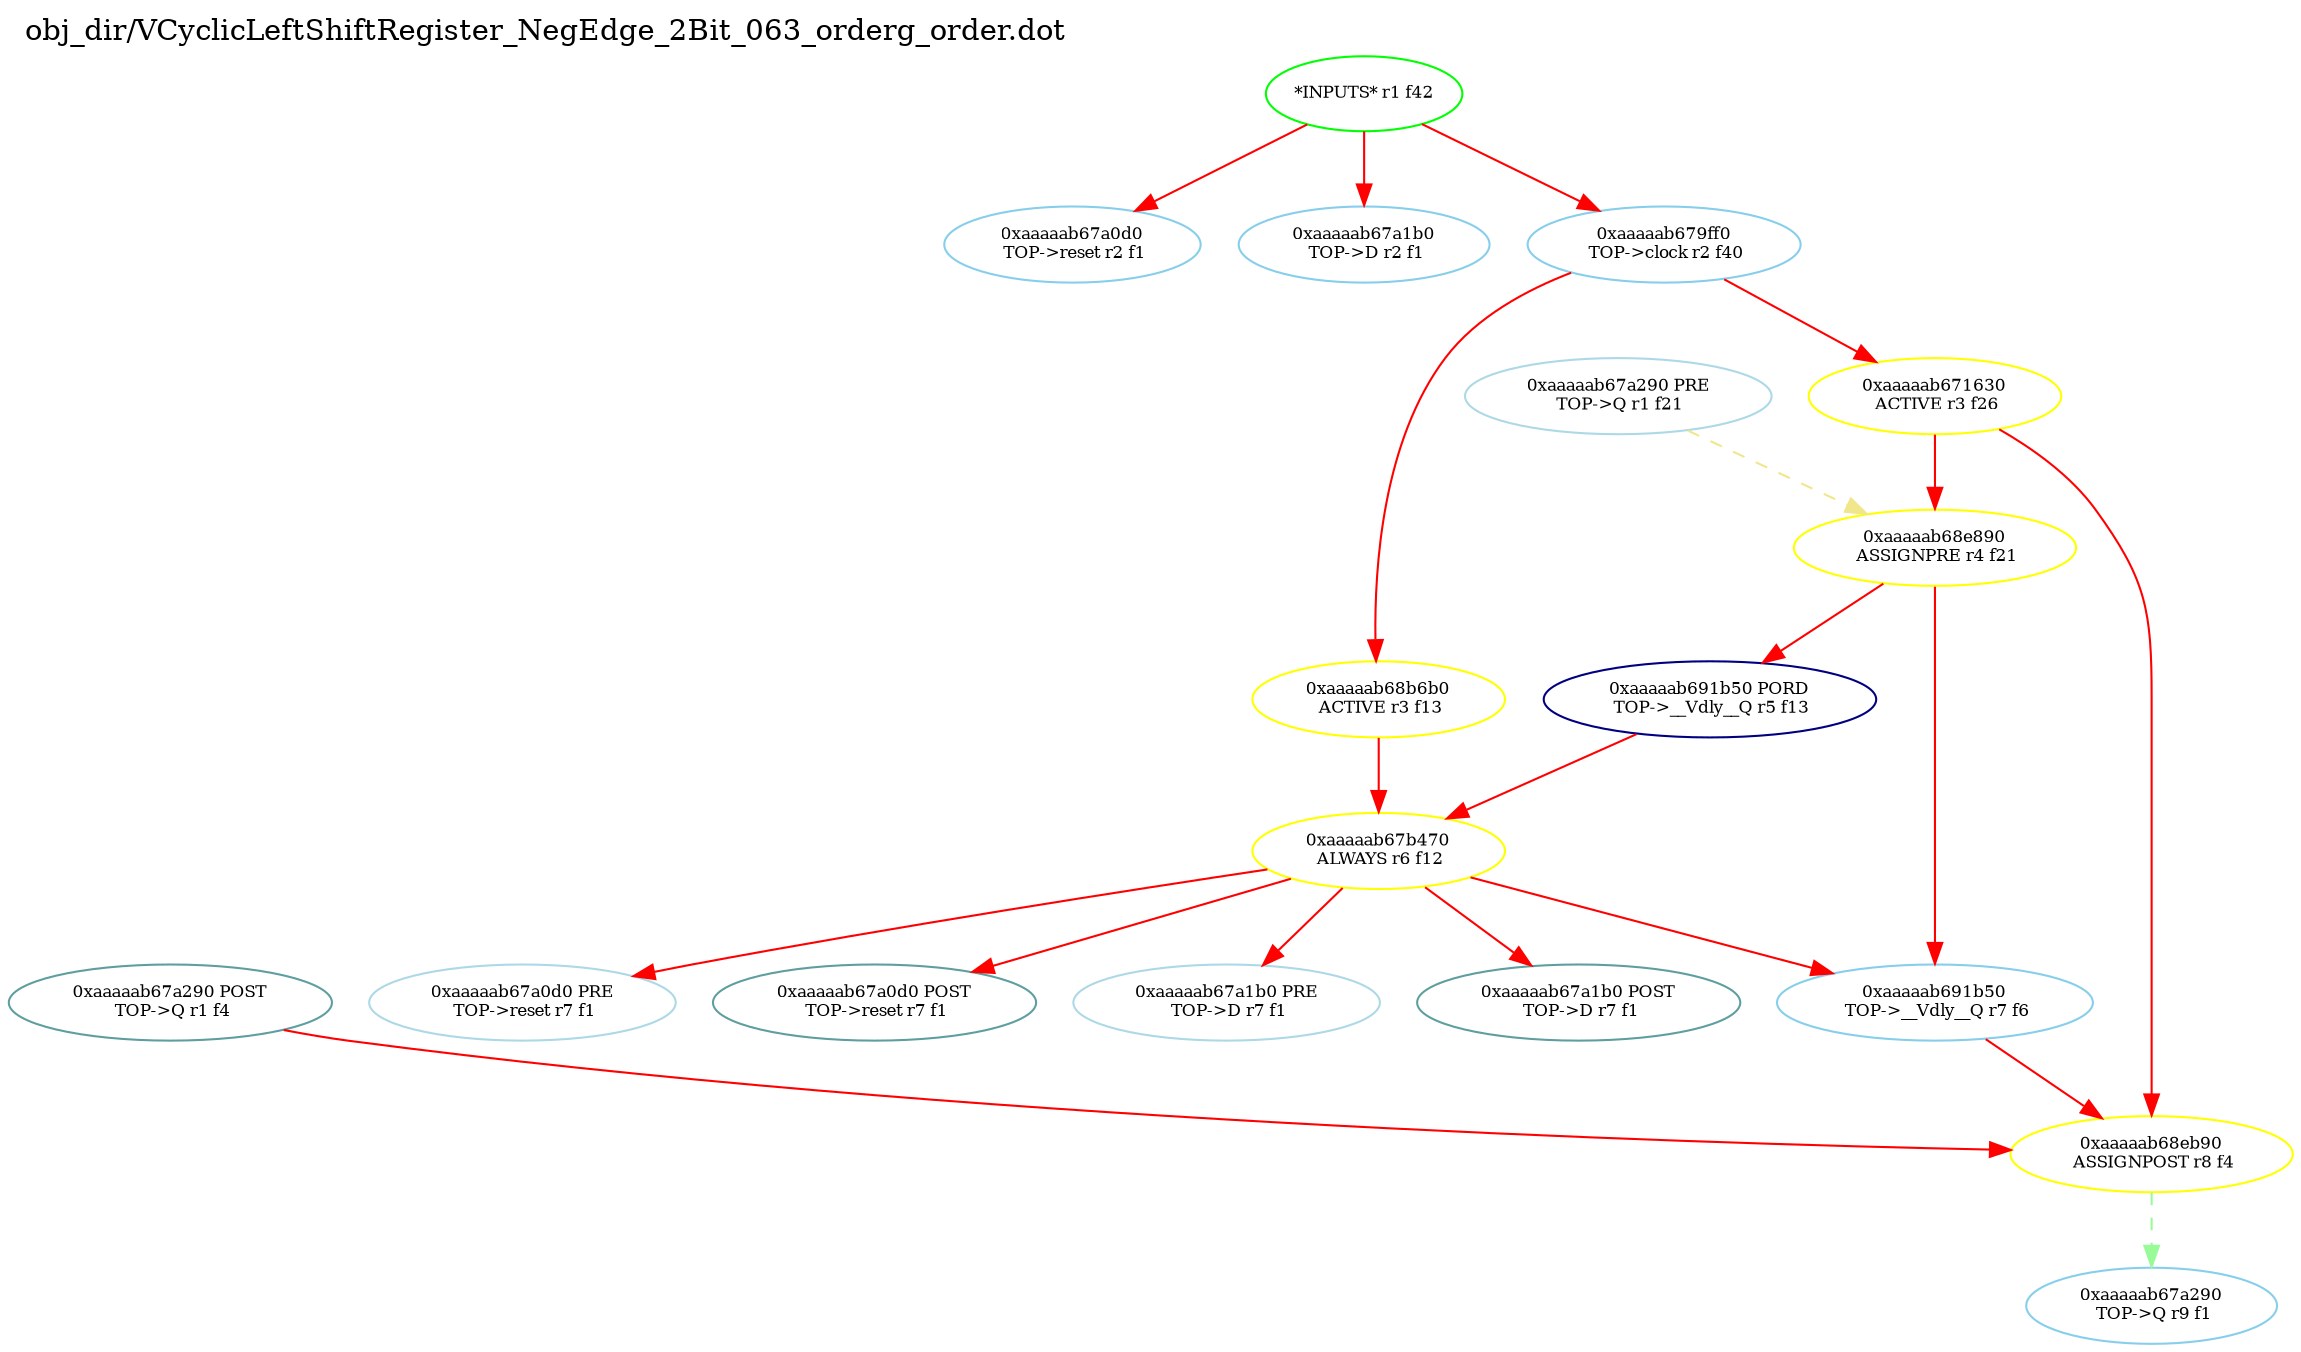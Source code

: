 digraph v3graph {
	graph	[label="obj_dir/VCyclicLeftShiftRegister_NegEdge_2Bit_063_orderg_order.dot",
		 labelloc=t, labeljust=l,
		 //size="7.5,10",
		 rankdir=TB];
	n0xaaaaab679e30_0	[fontsize=8 label="0xaaaaab67a290 POST\n TOP->Q r1 f4", color=CadetBlue];
	n0xaaaaab679e30_1	[fontsize=8 label="0xaaaaab67a290 PRE\n TOP->Q r1 f21", color=lightblue];
	n2	[fontsize=8 label="*INPUTS* r1 f42", color=green];
	n0xaaaaab679e30_3	[fontsize=8 label="0xaaaaab67a0d0\n TOP->reset r2 f1", color=skyblue];
	n0xaaaaab679e30_4	[fontsize=8 label="0xaaaaab67a1b0\n TOP->D r2 f1", color=skyblue];
	n0xaaaaab679e30_5	[fontsize=8 label="0xaaaaab679ff0\n TOP->clock r2 f40", color=skyblue];
	n0xaaaaab679e30_6	[fontsize=8 label="0xaaaaab68b6b0\n ACTIVE r3 f13", color=yellow];
	n0xaaaaab679e30_7	[fontsize=8 label="0xaaaaab671630\n ACTIVE r3 f26", color=yellow];
	n0xaaaaab679e30_8	[fontsize=8 label="0xaaaaab68e890\n ASSIGNPRE r4 f21", color=yellow];
	n0xaaaaab679e30_9	[fontsize=8 label="0xaaaaab691b50 PORD\n TOP->__Vdly__Q r5 f13", color=NavyBlue];
	n0xaaaaab679e30_10	[fontsize=8 label="0xaaaaab67b470\n ALWAYS r6 f12", color=yellow];
	n0xaaaaab679e30_11	[fontsize=8 label="0xaaaaab67a0d0 PRE\n TOP->reset r7 f1", color=lightblue];
	n0xaaaaab679e30_12	[fontsize=8 label="0xaaaaab67a0d0 POST\n TOP->reset r7 f1", color=CadetBlue];
	n0xaaaaab679e30_13	[fontsize=8 label="0xaaaaab67a1b0 PRE\n TOP->D r7 f1", color=lightblue];
	n0xaaaaab679e30_14	[fontsize=8 label="0xaaaaab67a1b0 POST\n TOP->D r7 f1", color=CadetBlue];
	n0xaaaaab679e30_15	[fontsize=8 label="0xaaaaab691b50\n TOP->__Vdly__Q r7 f6", color=skyblue];
	n0xaaaaab679e30_16	[fontsize=8 label="0xaaaaab68eb90\n ASSIGNPOST r8 f4", color=yellow];
	n0xaaaaab679e30_17	[fontsize=8 label="0xaaaaab67a290\n TOP->Q r9 f1", color=skyblue];
	n0xaaaaab679e30_0 -> n0xaaaaab679e30_16 [fontsize=8 label="" weight=2 color=red];
	n0xaaaaab679e30_1 -> n0xaaaaab679e30_8 [fontsize=8 label="" weight=3 color=khaki style=dashed];
	n2 -> n0xaaaaab679e30_3 [fontsize=8 label="" weight=1 color=red];
	n2 -> n0xaaaaab679e30_4 [fontsize=8 label="" weight=1 color=red];
	n2 -> n0xaaaaab679e30_5 [fontsize=8 label="" weight=1 color=red];
	n0xaaaaab679e30_5 -> n0xaaaaab679e30_6 [fontsize=8 label="" weight=8 color=red];
	n0xaaaaab679e30_5 -> n0xaaaaab679e30_7 [fontsize=8 label="" weight=8 color=red];
	n0xaaaaab679e30_6 -> n0xaaaaab679e30_10 [fontsize=8 label="" weight=32 color=red];
	n0xaaaaab679e30_7 -> n0xaaaaab679e30_8 [fontsize=8 label="" weight=32 color=red];
	n0xaaaaab679e30_7 -> n0xaaaaab679e30_16 [fontsize=8 label="" weight=32 color=red];
	n0xaaaaab679e30_8 -> n0xaaaaab679e30_9 [fontsize=8 label="" weight=32 color=red];
	n0xaaaaab679e30_8 -> n0xaaaaab679e30_15 [fontsize=8 label="" weight=32 color=red];
	n0xaaaaab679e30_9 -> n0xaaaaab679e30_10 [fontsize=8 label="" weight=32 color=red];
	n0xaaaaab679e30_10 -> n0xaaaaab679e30_11 [fontsize=8 label="" weight=32 color=red];
	n0xaaaaab679e30_10 -> n0xaaaaab679e30_12 [fontsize=8 label="" weight=2 color=red];
	n0xaaaaab679e30_10 -> n0xaaaaab679e30_13 [fontsize=8 label="" weight=32 color=red];
	n0xaaaaab679e30_10 -> n0xaaaaab679e30_14 [fontsize=8 label="" weight=2 color=red];
	n0xaaaaab679e30_10 -> n0xaaaaab679e30_15 [fontsize=8 label="" weight=32 color=red];
	n0xaaaaab679e30_15 -> n0xaaaaab679e30_16 [fontsize=8 label="" weight=8 color=red];
	n0xaaaaab679e30_16 -> n0xaaaaab679e30_17 [fontsize=8 label="" weight=1 color=PaleGreen style=dashed];
}
